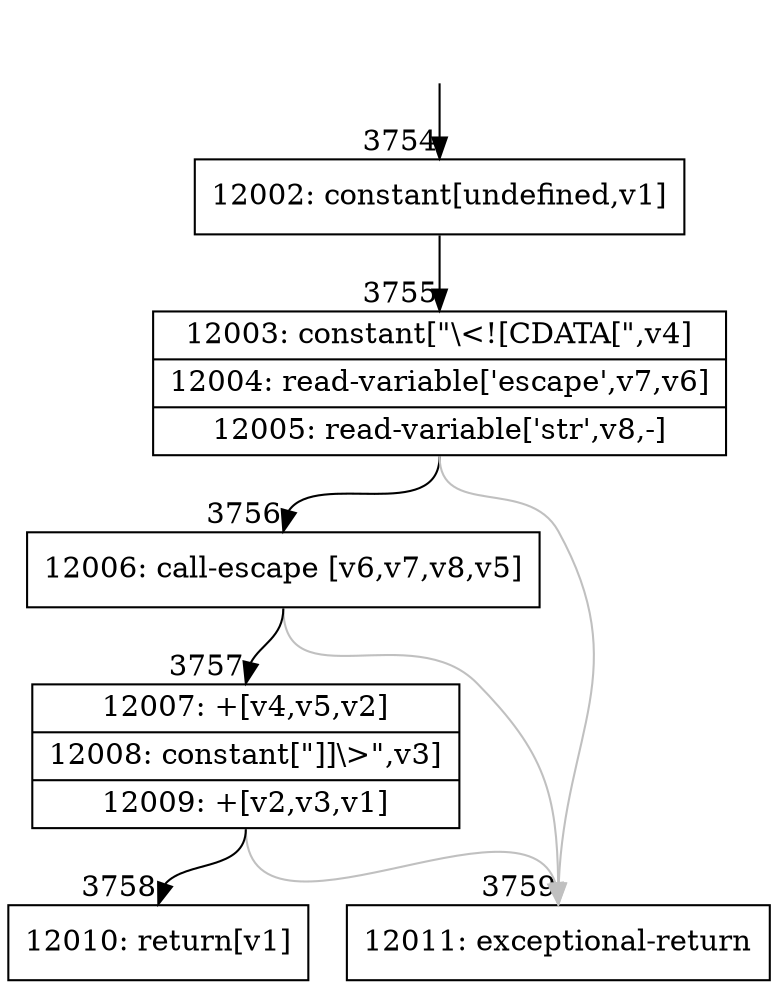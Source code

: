 digraph {
rankdir="TD"
BB_entry338[shape=none,label=""];
BB_entry338 -> BB3754 [tailport=s, headport=n, headlabel="    3754"]
BB3754 [shape=record label="{12002: constant[undefined,v1]}" ] 
BB3754 -> BB3755 [tailport=s, headport=n, headlabel="      3755"]
BB3755 [shape=record label="{12003: constant[\"\\\<![CDATA[\",v4]|12004: read-variable['escape',v7,v6]|12005: read-variable['str',v8,-]}" ] 
BB3755 -> BB3756 [tailport=s, headport=n, headlabel="      3756"]
BB3755 -> BB3759 [tailport=s, headport=n, color=gray, headlabel="      3759"]
BB3756 [shape=record label="{12006: call-escape [v6,v7,v8,v5]}" ] 
BB3756 -> BB3757 [tailport=s, headport=n, headlabel="      3757"]
BB3756 -> BB3759 [tailport=s, headport=n, color=gray]
BB3757 [shape=record label="{12007: +[v4,v5,v2]|12008: constant[\"]]\\\>\",v3]|12009: +[v2,v3,v1]}" ] 
BB3757 -> BB3758 [tailport=s, headport=n, headlabel="      3758"]
BB3757 -> BB3759 [tailport=s, headport=n, color=gray]
BB3758 [shape=record label="{12010: return[v1]}" ] 
BB3759 [shape=record label="{12011: exceptional-return}" ] 
//#$~ 4287
}
